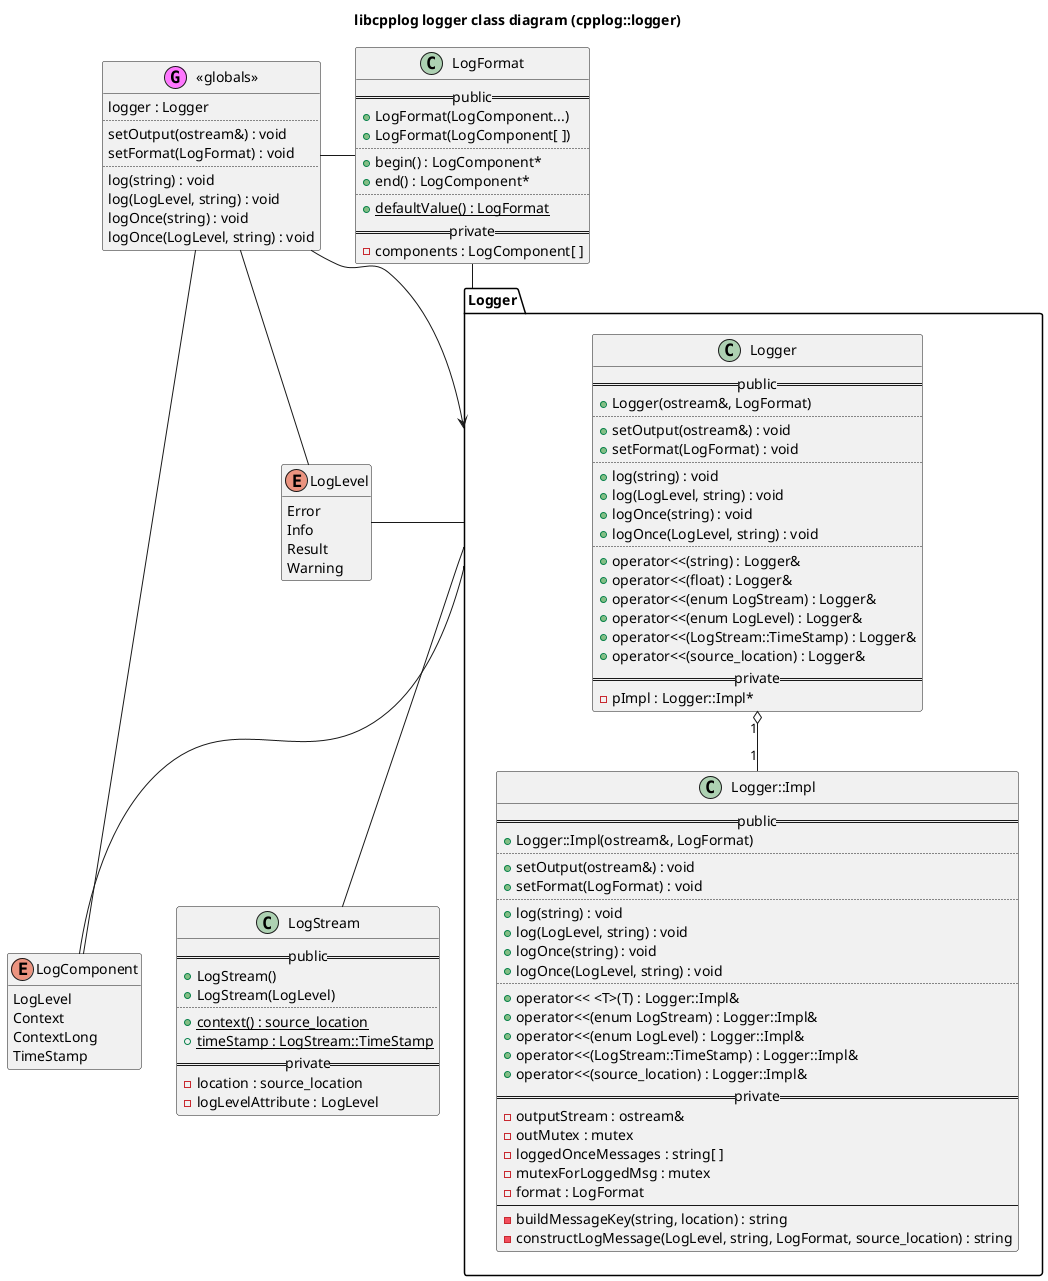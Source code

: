 @startuml logger-class-diagram

title libcpplog logger class diagram (cpplog::logger)

enum LogLevel {
    Error
    Info
    Result
    Warning
}
hide LogLevel methods

enum LogComponent {
    LogLevel
    Context
    ContextLong
    TimeStamp
}
hide LogComponent methods

class LogStream {
    == public ==
    + LogStream()
    + LogStream(LogLevel)
    ..
    + {static} context() : source_location
    + {static} timeStamp : LogStream::TimeStamp
    == private ==
    - location : source_location
    - logLevelAttribute : LogLevel
}

class LogFormat {
    == public ==
    + LogFormat(LogComponent...)
    + LogFormat(LogComponent[ ])
    ..
    + begin() : LogComponent*
    + end() : LogComponent*
    ..
    + {static} defaultValue() : LogFormat
    == private ==
    - components : LogComponent[ ]
}

package Logger as LoggerPackage {
    class Logger {
        == public ==
        + Logger(ostream&, LogFormat)
        ..
        + setOutput(ostream&) : void
        + setFormat(LogFormat) : void
        ..
        + log(string) : void
        + log(LogLevel, string) : void
        + logOnce(string) : void
        + logOnce(LogLevel, string) : void
        ..
        + operator<<(string) : Logger&
        + operator<<(float) : Logger&
        + operator<<(enum LogStream) : Logger&
        + operator<<(enum LogLevel) : Logger&
        + operator<<(LogStream::TimeStamp) : Logger&
        + operator<<(source_location) : Logger&
        == private ==
        - pImpl : Logger::Impl*
    }

    class "Logger::Impl" as LoggerImpl {
        == public ==
        + Logger::Impl(ostream&, LogFormat)
        ..
        + setOutput(ostream&) : void
        + setFormat(LogFormat) : void
        ..
        + log(string) : void
        + log(LogLevel, string) : void
        + logOnce(string) : void
        + logOnce(LogLevel, string) : void
        ..
        + operator<< <T>(T) : Logger::Impl&
        + operator<<(enum LogStream) : Logger::Impl&
        + operator<<(enum LogLevel) : Logger::Impl&
        + operator<<(LogStream::TimeStamp) : Logger::Impl&
        + operator<<(source_location) : Logger::Impl&
        == private ==
        - outputStream : ostream&
        - outMutex : mutex
        - loggedOnceMessages : string[ ]
        - mutexForLoggedMsg : mutex
        - format : LogFormat
        --
        - buildMessageKey(string, location) : string
        - constructLogMessage(LogLevel, string, LogFormat, source_location) : string
    }
}


class "<<globals>>" as globals << (G,#FF77FF) >> {
    logger : Logger
    ..
    setOutput(ostream&) : void
    setFormat(LogFormat) : void
    ..
    log(string) : void
    log(LogLevel, string) : void
    logOnce(string) : void
    logOnce(LogLevel, string) : void
}

Logger "1" o-- "1" LoggerImpl

LogFormat - LoggerPackage
LogLevel - LoggerPackage
LogComponent - LoggerPackage

LoggerPackage -- LogStream

globals - LogFormat
globals - LogLevel
globals - LogComponent

LogFormat -[hidden]down-> LogLevel
LogLevel -[hidden]down-> LogComponent

globals -left-> LoggerPackage

@enduml
